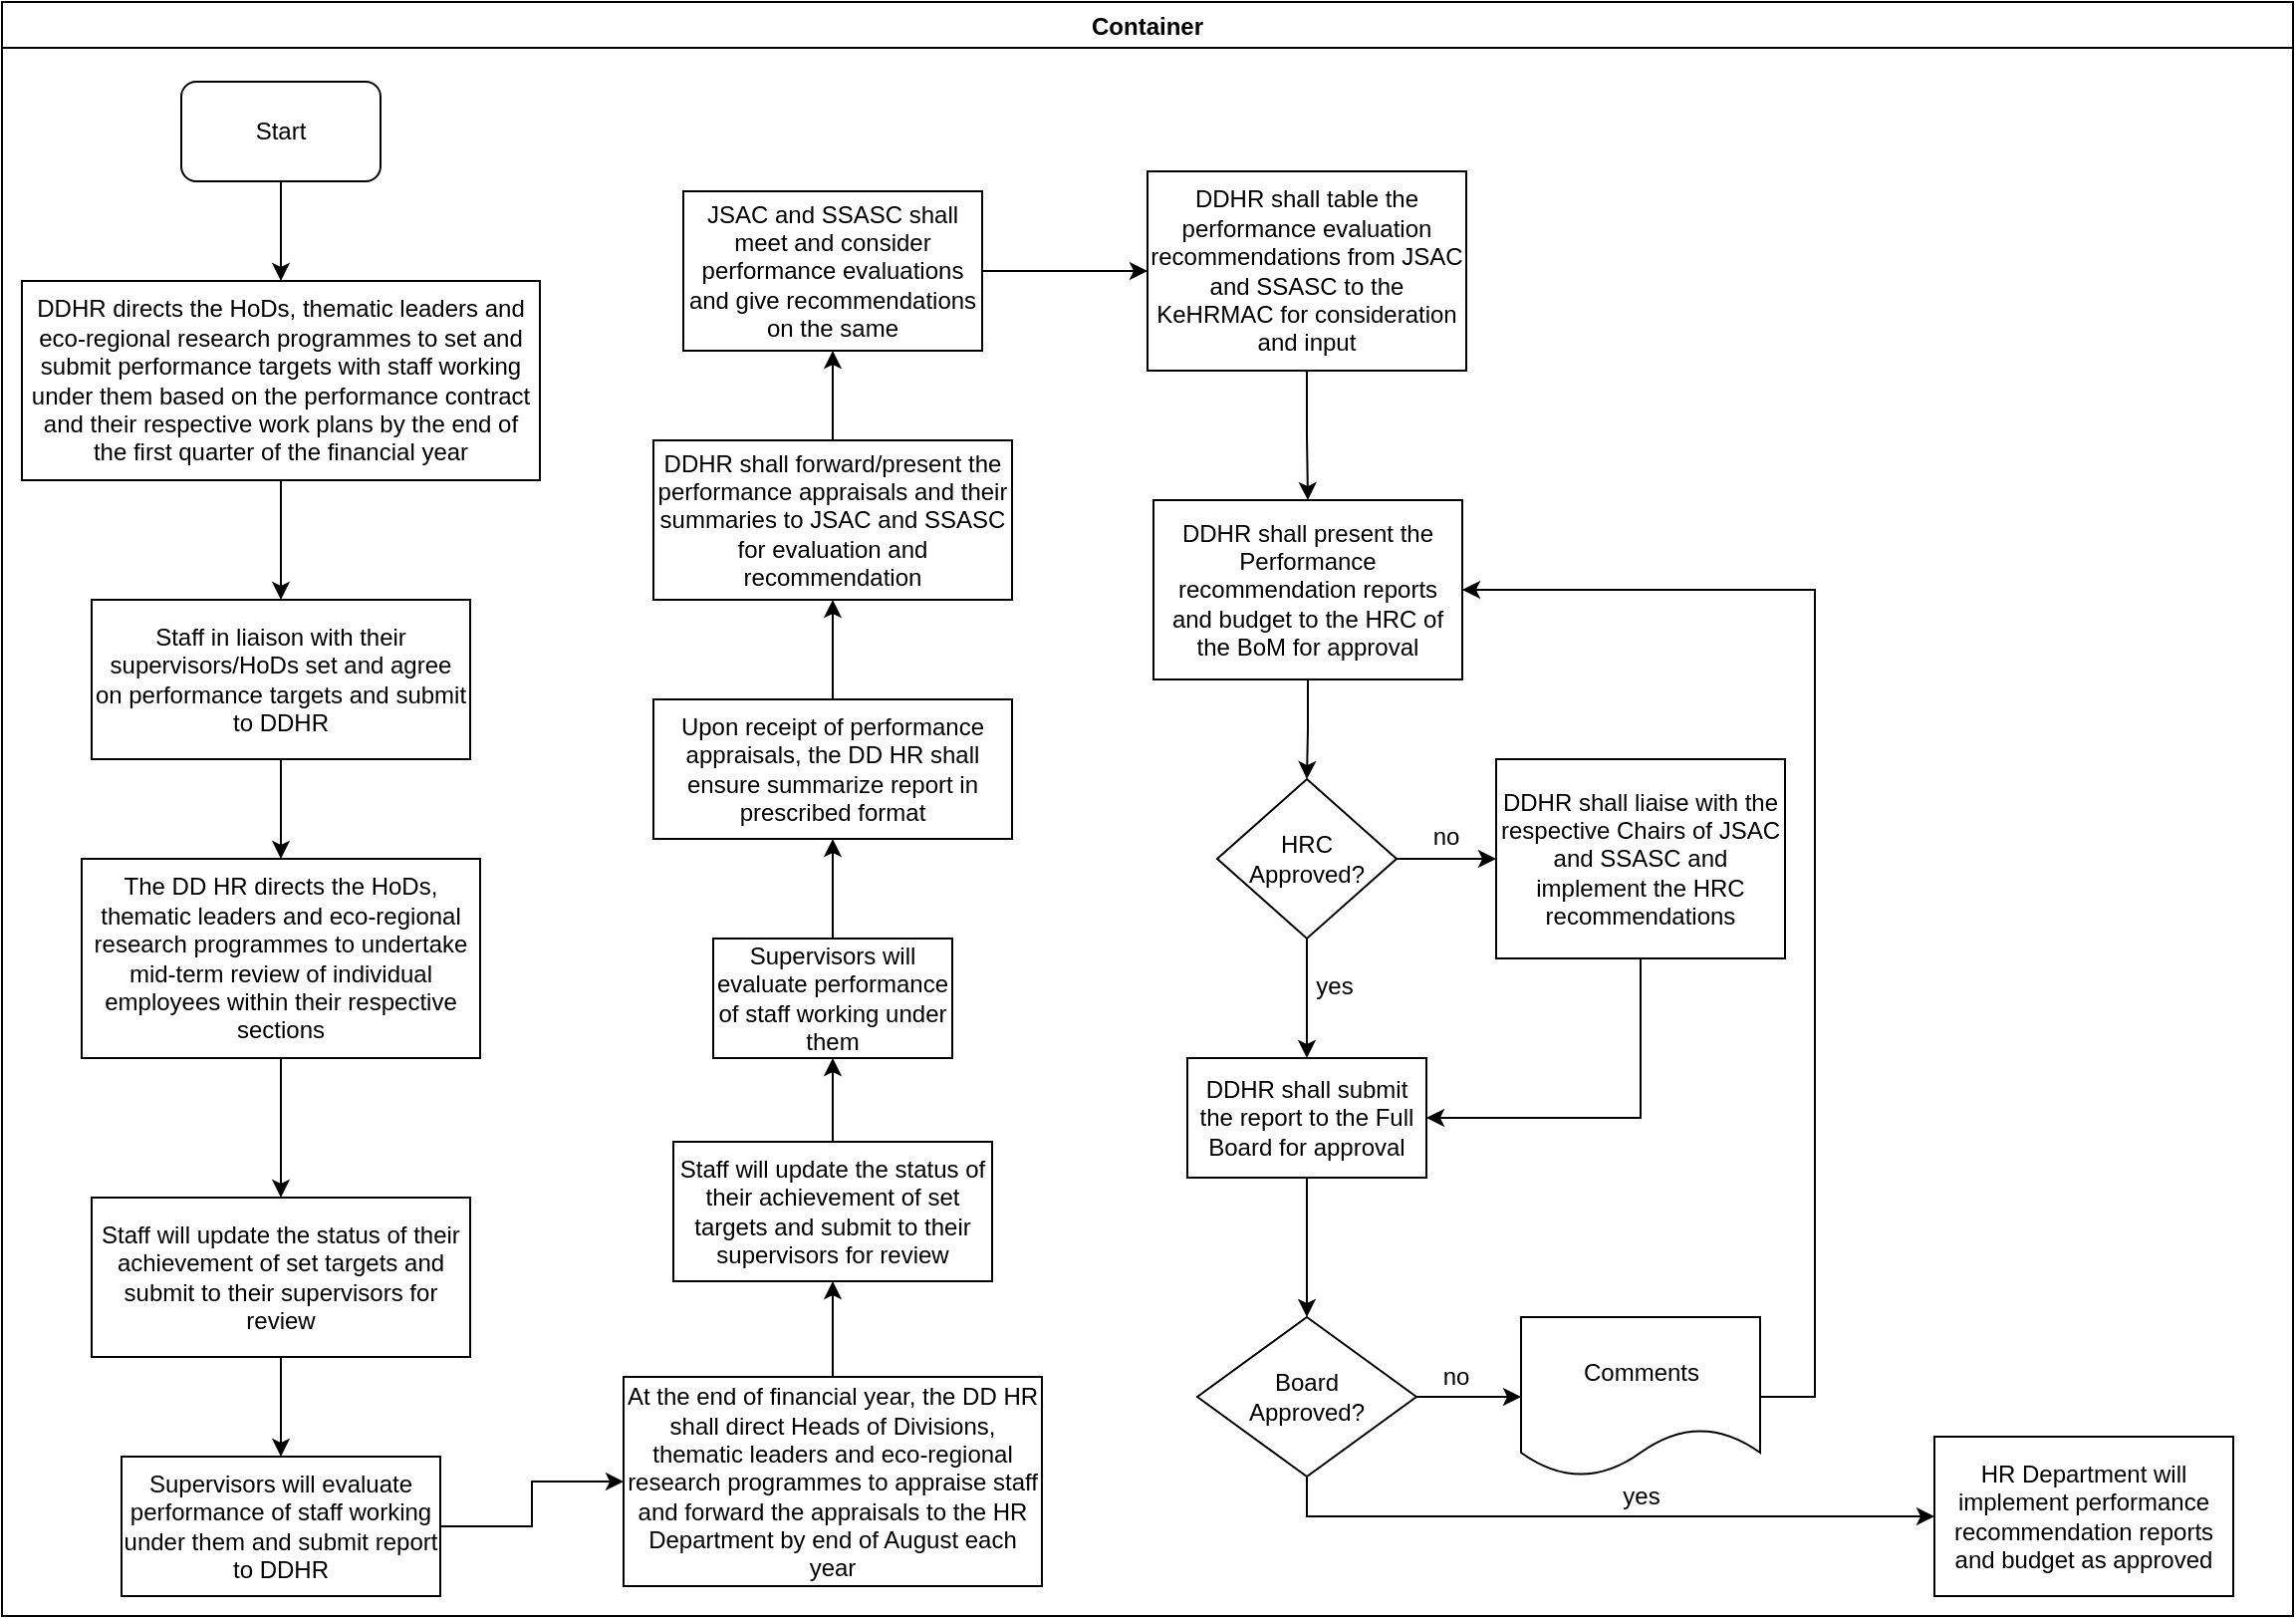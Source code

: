 <mxfile version="14.2.4" type="github">
  <diagram id="Uljw9E6sIYdNkP1f9c3i" name="Page-1">
    <mxGraphModel dx="1038" dy="547" grid="1" gridSize="10" guides="1" tooltips="1" connect="1" arrows="1" fold="1" page="1" pageScale="1" pageWidth="1169" pageHeight="827" math="0" shadow="0">
      <root>
        <mxCell id="0" />
        <mxCell id="1" parent="0" />
        <mxCell id="niNoGx1GZcgiBpnU9i2a-1" value="Container" style="swimlane;" vertex="1" parent="1">
          <mxGeometry x="10" y="10" width="1150" height="810" as="geometry" />
        </mxCell>
        <mxCell id="niNoGx1GZcgiBpnU9i2a-2" value="Start" style="rounded=1;whiteSpace=wrap;html=1;" vertex="1" parent="niNoGx1GZcgiBpnU9i2a-1">
          <mxGeometry x="90" y="40" width="100" height="50" as="geometry" />
        </mxCell>
        <mxCell id="niNoGx1GZcgiBpnU9i2a-3" value="DDHR directs the HoDs, thematic leaders and eco-regional research programmes to set and submit performance targets with staff working under them based on the performance contract and their respective work plans by the end of the first quarter of the financial year" style="rounded=0;whiteSpace=wrap;html=1;" vertex="1" parent="niNoGx1GZcgiBpnU9i2a-1">
          <mxGeometry x="10" y="140" width="260" height="100" as="geometry" />
        </mxCell>
        <mxCell id="niNoGx1GZcgiBpnU9i2a-4" value="" style="edgeStyle=orthogonalEdgeStyle;rounded=0;orthogonalLoop=1;jettySize=auto;html=1;entryX=0.5;entryY=0;entryDx=0;entryDy=0;" edge="1" parent="niNoGx1GZcgiBpnU9i2a-1" source="niNoGx1GZcgiBpnU9i2a-2" target="niNoGx1GZcgiBpnU9i2a-3">
          <mxGeometry relative="1" as="geometry">
            <mxPoint x="140" y="165" as="targetPoint" />
          </mxGeometry>
        </mxCell>
        <mxCell id="niNoGx1GZcgiBpnU9i2a-28" value="Staff in liaison with their supervisors/HoDs set and agree on performance targets and submit to DDHR" style="rounded=0;whiteSpace=wrap;html=1;" vertex="1" parent="niNoGx1GZcgiBpnU9i2a-1">
          <mxGeometry x="45" y="300" width="190" height="80" as="geometry" />
        </mxCell>
        <mxCell id="niNoGx1GZcgiBpnU9i2a-6" value="" style="edgeStyle=orthogonalEdgeStyle;rounded=0;orthogonalLoop=1;jettySize=auto;html=1;" edge="1" parent="niNoGx1GZcgiBpnU9i2a-1" source="niNoGx1GZcgiBpnU9i2a-3" target="niNoGx1GZcgiBpnU9i2a-28">
          <mxGeometry relative="1" as="geometry">
            <mxPoint x="140" y="333.5" as="targetPoint" />
          </mxGeometry>
        </mxCell>
        <mxCell id="niNoGx1GZcgiBpnU9i2a-29" value="Staff will update the status of their achievement of set targets and submit to their supervisors for review" style="rounded=0;whiteSpace=wrap;html=1;" vertex="1" parent="niNoGx1GZcgiBpnU9i2a-1">
          <mxGeometry x="45" y="600" width="190" height="80" as="geometry" />
        </mxCell>
        <mxCell id="niNoGx1GZcgiBpnU9i2a-31" value="The DD HR directs the HoDs, thematic leaders and eco-regional research programmes to undertake mid-term review of individual employees within their respective sections" style="rounded=0;whiteSpace=wrap;html=1;" vertex="1" parent="niNoGx1GZcgiBpnU9i2a-1">
          <mxGeometry x="40" y="430" width="200" height="100" as="geometry" />
        </mxCell>
        <mxCell id="niNoGx1GZcgiBpnU9i2a-32" value="" style="edgeStyle=orthogonalEdgeStyle;rounded=0;orthogonalLoop=1;jettySize=auto;html=1;" edge="1" parent="niNoGx1GZcgiBpnU9i2a-1" source="niNoGx1GZcgiBpnU9i2a-28" target="niNoGx1GZcgiBpnU9i2a-31">
          <mxGeometry relative="1" as="geometry" />
        </mxCell>
        <mxCell id="niNoGx1GZcgiBpnU9i2a-34" value="" style="edgeStyle=orthogonalEdgeStyle;rounded=0;orthogonalLoop=1;jettySize=auto;html=1;entryX=0.5;entryY=0;entryDx=0;entryDy=0;" edge="1" parent="niNoGx1GZcgiBpnU9i2a-1" source="niNoGx1GZcgiBpnU9i2a-31" target="niNoGx1GZcgiBpnU9i2a-29">
          <mxGeometry relative="1" as="geometry">
            <mxPoint x="140" y="640" as="targetPoint" />
          </mxGeometry>
        </mxCell>
        <mxCell id="niNoGx1GZcgiBpnU9i2a-35" value="Supervisors will evaluate performance of staff working under them and submit report to DDHR" style="rounded=0;whiteSpace=wrap;html=1;" vertex="1" parent="niNoGx1GZcgiBpnU9i2a-1">
          <mxGeometry x="60" y="730" width="160" height="70" as="geometry" />
        </mxCell>
        <mxCell id="niNoGx1GZcgiBpnU9i2a-36" value="" style="edgeStyle=orthogonalEdgeStyle;rounded=0;orthogonalLoop=1;jettySize=auto;html=1;" edge="1" parent="niNoGx1GZcgiBpnU9i2a-1" source="niNoGx1GZcgiBpnU9i2a-29" target="niNoGx1GZcgiBpnU9i2a-35">
          <mxGeometry relative="1" as="geometry" />
        </mxCell>
        <mxCell id="niNoGx1GZcgiBpnU9i2a-41" value="Staff will update the status of their achievement of set targets and submit to their supervisors for review" style="whiteSpace=wrap;html=1;rounded=0;" vertex="1" parent="niNoGx1GZcgiBpnU9i2a-1">
          <mxGeometry x="337" y="572" width="160" height="70" as="geometry" />
        </mxCell>
        <mxCell id="niNoGx1GZcgiBpnU9i2a-43" value="Supervisors will evaluate performance of staff working under them" style="whiteSpace=wrap;html=1;rounded=0;" vertex="1" parent="niNoGx1GZcgiBpnU9i2a-1">
          <mxGeometry x="357" y="470" width="120" height="60" as="geometry" />
        </mxCell>
        <mxCell id="niNoGx1GZcgiBpnU9i2a-44" value="" style="edgeStyle=orthogonalEdgeStyle;rounded=0;orthogonalLoop=1;jettySize=auto;html=1;" edge="1" parent="niNoGx1GZcgiBpnU9i2a-1" source="niNoGx1GZcgiBpnU9i2a-41" target="niNoGx1GZcgiBpnU9i2a-43">
          <mxGeometry relative="1" as="geometry" />
        </mxCell>
        <mxCell id="niNoGx1GZcgiBpnU9i2a-45" value="Upon receipt of performance appraisals, the DD HR shall ensure summarize report in prescribed format" style="whiteSpace=wrap;html=1;rounded=0;" vertex="1" parent="niNoGx1GZcgiBpnU9i2a-1">
          <mxGeometry x="327" y="350" width="180" height="70" as="geometry" />
        </mxCell>
        <mxCell id="niNoGx1GZcgiBpnU9i2a-46" value="" style="edgeStyle=orthogonalEdgeStyle;rounded=0;orthogonalLoop=1;jettySize=auto;html=1;" edge="1" parent="niNoGx1GZcgiBpnU9i2a-1" source="niNoGx1GZcgiBpnU9i2a-43" target="niNoGx1GZcgiBpnU9i2a-45">
          <mxGeometry relative="1" as="geometry" />
        </mxCell>
        <mxCell id="niNoGx1GZcgiBpnU9i2a-47" value="DDHR shall forward/present the performance appraisals and their summaries to JSAC and SSASC for evaluation and recommendation" style="whiteSpace=wrap;html=1;rounded=0;" vertex="1" parent="niNoGx1GZcgiBpnU9i2a-1">
          <mxGeometry x="327" y="220" width="180" height="80" as="geometry" />
        </mxCell>
        <mxCell id="niNoGx1GZcgiBpnU9i2a-48" value="" style="edgeStyle=orthogonalEdgeStyle;rounded=0;orthogonalLoop=1;jettySize=auto;html=1;" edge="1" parent="niNoGx1GZcgiBpnU9i2a-1" source="niNoGx1GZcgiBpnU9i2a-45" target="niNoGx1GZcgiBpnU9i2a-47">
          <mxGeometry relative="1" as="geometry" />
        </mxCell>
        <mxCell id="niNoGx1GZcgiBpnU9i2a-49" value="JSAC and SSASC shall meet and consider performance evaluations and give recommendations on the same" style="whiteSpace=wrap;html=1;rounded=0;" vertex="1" parent="niNoGx1GZcgiBpnU9i2a-1">
          <mxGeometry x="342" y="95" width="150" height="80" as="geometry" />
        </mxCell>
        <mxCell id="niNoGx1GZcgiBpnU9i2a-50" value="" style="edgeStyle=orthogonalEdgeStyle;rounded=0;orthogonalLoop=1;jettySize=auto;html=1;" edge="1" parent="niNoGx1GZcgiBpnU9i2a-1" source="niNoGx1GZcgiBpnU9i2a-47" target="niNoGx1GZcgiBpnU9i2a-49">
          <mxGeometry relative="1" as="geometry" />
        </mxCell>
        <mxCell id="niNoGx1GZcgiBpnU9i2a-51" value="DDHR shall table the performance evaluation recommendations from JSAC and SSASC to the KeHRMAC for consideration and input" style="whiteSpace=wrap;html=1;rounded=0;" vertex="1" parent="niNoGx1GZcgiBpnU9i2a-1">
          <mxGeometry x="575" y="85" width="160" height="100" as="geometry" />
        </mxCell>
        <mxCell id="niNoGx1GZcgiBpnU9i2a-52" value="" style="edgeStyle=orthogonalEdgeStyle;rounded=0;orthogonalLoop=1;jettySize=auto;html=1;" edge="1" parent="niNoGx1GZcgiBpnU9i2a-1" source="niNoGx1GZcgiBpnU9i2a-49" target="niNoGx1GZcgiBpnU9i2a-51">
          <mxGeometry relative="1" as="geometry" />
        </mxCell>
        <mxCell id="niNoGx1GZcgiBpnU9i2a-57" value="&lt;div&gt;HRC&lt;/div&gt;&lt;div&gt;Approved?&lt;br&gt;&lt;/div&gt;" style="rhombus;whiteSpace=wrap;html=1;" vertex="1" parent="niNoGx1GZcgiBpnU9i2a-1">
          <mxGeometry x="610" y="390" width="90" height="80" as="geometry" />
        </mxCell>
        <mxCell id="niNoGx1GZcgiBpnU9i2a-60" value="yes" style="text;html=1;strokeColor=none;fillColor=none;align=center;verticalAlign=middle;whiteSpace=wrap;rounded=0;" vertex="1" parent="niNoGx1GZcgiBpnU9i2a-1">
          <mxGeometry x="649" y="484" width="40" height="20" as="geometry" />
        </mxCell>
        <mxCell id="niNoGx1GZcgiBpnU9i2a-70" value="no" style="text;html=1;strokeColor=none;fillColor=none;align=center;verticalAlign=middle;whiteSpace=wrap;rounded=0;" vertex="1" parent="niNoGx1GZcgiBpnU9i2a-1">
          <mxGeometry x="710" y="680" width="40" height="20" as="geometry" />
        </mxCell>
        <mxCell id="niNoGx1GZcgiBpnU9i2a-72" value="Comments" style="shape=document;whiteSpace=wrap;html=1;boundedLbl=1;" vertex="1" parent="niNoGx1GZcgiBpnU9i2a-1">
          <mxGeometry x="762.5" y="660" width="120" height="80" as="geometry" />
        </mxCell>
        <mxCell id="niNoGx1GZcgiBpnU9i2a-61" value="DDHR shall liaise with the respective Chairs of JSAC and SSASC and implement the HRC recommendations" style="whiteSpace=wrap;html=1;" vertex="1" parent="niNoGx1GZcgiBpnU9i2a-1">
          <mxGeometry x="750" y="380" width="145" height="100" as="geometry" />
        </mxCell>
        <mxCell id="niNoGx1GZcgiBpnU9i2a-62" value="" style="edgeStyle=orthogonalEdgeStyle;rounded=0;orthogonalLoop=1;jettySize=auto;html=1;" edge="1" parent="niNoGx1GZcgiBpnU9i2a-1" source="niNoGx1GZcgiBpnU9i2a-57" target="niNoGx1GZcgiBpnU9i2a-61">
          <mxGeometry relative="1" as="geometry" />
        </mxCell>
        <mxCell id="niNoGx1GZcgiBpnU9i2a-75" value="HR Department will implement performance recommendation reports and budget as approved" style="whiteSpace=wrap;html=1;" vertex="1" parent="niNoGx1GZcgiBpnU9i2a-1">
          <mxGeometry x="970" y="720" width="150" height="80" as="geometry" />
        </mxCell>
        <mxCell id="niNoGx1GZcgiBpnU9i2a-77" value="yes" style="text;html=1;strokeColor=none;fillColor=none;align=center;verticalAlign=middle;whiteSpace=wrap;rounded=0;" vertex="1" parent="niNoGx1GZcgiBpnU9i2a-1">
          <mxGeometry x="802.5" y="740" width="40" height="20" as="geometry" />
        </mxCell>
        <mxCell id="niNoGx1GZcgiBpnU9i2a-42" value="" style="edgeStyle=orthogonalEdgeStyle;rounded=0;orthogonalLoop=1;jettySize=auto;html=1;" edge="1" parent="1" source="niNoGx1GZcgiBpnU9i2a-37" target="niNoGx1GZcgiBpnU9i2a-41">
          <mxGeometry relative="1" as="geometry" />
        </mxCell>
        <mxCell id="niNoGx1GZcgiBpnU9i2a-37" value="At the end of financial year, the DD HR shall direct Heads of Divisions, thematic leaders and eco-regional research programmes to appraise staff and forward the appraisals to the HR Department by end of August each year" style="whiteSpace=wrap;html=1;rounded=0;" vertex="1" parent="1">
          <mxGeometry x="322" y="700" width="210" height="105" as="geometry" />
        </mxCell>
        <mxCell id="niNoGx1GZcgiBpnU9i2a-38" value="" style="edgeStyle=orthogonalEdgeStyle;rounded=0;orthogonalLoop=1;jettySize=auto;html=1;" edge="1" parent="1" source="niNoGx1GZcgiBpnU9i2a-35" target="niNoGx1GZcgiBpnU9i2a-37">
          <mxGeometry relative="1" as="geometry" />
        </mxCell>
        <mxCell id="niNoGx1GZcgiBpnU9i2a-56" value="" style="edgeStyle=orthogonalEdgeStyle;rounded=0;orthogonalLoop=1;jettySize=auto;html=1;" edge="1" parent="1" source="niNoGx1GZcgiBpnU9i2a-53" target="niNoGx1GZcgiBpnU9i2a-57">
          <mxGeometry relative="1" as="geometry">
            <mxPoint x="665.5" y="400" as="targetPoint" />
          </mxGeometry>
        </mxCell>
        <mxCell id="niNoGx1GZcgiBpnU9i2a-53" value="DDHR shall present the Performance recommendation reports and budget to the HRC of the BoM for approval" style="whiteSpace=wrap;html=1;rounded=0;" vertex="1" parent="1">
          <mxGeometry x="588" y="260" width="155" height="90" as="geometry" />
        </mxCell>
        <mxCell id="niNoGx1GZcgiBpnU9i2a-54" value="" style="edgeStyle=orthogonalEdgeStyle;rounded=0;orthogonalLoop=1;jettySize=auto;html=1;" edge="1" parent="1" source="niNoGx1GZcgiBpnU9i2a-51" target="niNoGx1GZcgiBpnU9i2a-53">
          <mxGeometry relative="1" as="geometry" />
        </mxCell>
        <mxCell id="niNoGx1GZcgiBpnU9i2a-66" value="" style="edgeStyle=orthogonalEdgeStyle;rounded=0;orthogonalLoop=1;jettySize=auto;html=1;" edge="1" parent="1" source="niNoGx1GZcgiBpnU9i2a-58" target="niNoGx1GZcgiBpnU9i2a-65">
          <mxGeometry relative="1" as="geometry" />
        </mxCell>
        <mxCell id="niNoGx1GZcgiBpnU9i2a-58" value="DDHR shall submit the report to the Full Board for approval" style="whiteSpace=wrap;html=1;" vertex="1" parent="1">
          <mxGeometry x="605" y="540" width="120" height="60" as="geometry" />
        </mxCell>
        <mxCell id="niNoGx1GZcgiBpnU9i2a-59" value="" style="edgeStyle=orthogonalEdgeStyle;rounded=0;orthogonalLoop=1;jettySize=auto;html=1;" edge="1" parent="1" source="niNoGx1GZcgiBpnU9i2a-57" target="niNoGx1GZcgiBpnU9i2a-58">
          <mxGeometry relative="1" as="geometry" />
        </mxCell>
        <mxCell id="niNoGx1GZcgiBpnU9i2a-64" value="" style="edgeStyle=orthogonalEdgeStyle;rounded=0;orthogonalLoop=1;jettySize=auto;html=1;entryX=1;entryY=0.5;entryDx=0;entryDy=0;exitX=0.5;exitY=1;exitDx=0;exitDy=0;" edge="1" parent="1" source="niNoGx1GZcgiBpnU9i2a-61" target="niNoGx1GZcgiBpnU9i2a-58">
          <mxGeometry relative="1" as="geometry">
            <mxPoint x="847.5" y="590" as="targetPoint" />
            <Array as="points">
              <mxPoint x="833" y="570" />
            </Array>
          </mxGeometry>
        </mxCell>
        <mxCell id="niNoGx1GZcgiBpnU9i2a-68" value="" style="edgeStyle=orthogonalEdgeStyle;rounded=0;orthogonalLoop=1;jettySize=auto;html=1;" edge="1" parent="1" source="niNoGx1GZcgiBpnU9i2a-65" target="niNoGx1GZcgiBpnU9i2a-72">
          <mxGeometry relative="1" as="geometry">
            <mxPoint x="795" y="710" as="targetPoint" />
          </mxGeometry>
        </mxCell>
        <mxCell id="niNoGx1GZcgiBpnU9i2a-79" value="" style="edgeStyle=orthogonalEdgeStyle;rounded=0;orthogonalLoop=1;jettySize=auto;html=1;entryX=0;entryY=0.5;entryDx=0;entryDy=0;" edge="1" parent="1" source="niNoGx1GZcgiBpnU9i2a-65" target="niNoGx1GZcgiBpnU9i2a-75">
          <mxGeometry relative="1" as="geometry">
            <mxPoint x="665" y="830" as="targetPoint" />
            <Array as="points">
              <mxPoint x="665" y="770" />
            </Array>
          </mxGeometry>
        </mxCell>
        <mxCell id="niNoGx1GZcgiBpnU9i2a-65" value="&lt;div&gt;Board&lt;/div&gt;&lt;div&gt;Approved?&lt;br&gt;&lt;/div&gt;" style="rhombus;whiteSpace=wrap;html=1;" vertex="1" parent="1">
          <mxGeometry x="610" y="670" width="110" height="80" as="geometry" />
        </mxCell>
        <mxCell id="niNoGx1GZcgiBpnU9i2a-69" value="no" style="text;html=1;strokeColor=none;fillColor=none;align=center;verticalAlign=middle;whiteSpace=wrap;rounded=0;" vertex="1" parent="1">
          <mxGeometry x="715" y="419" width="40" height="20" as="geometry" />
        </mxCell>
        <mxCell id="niNoGx1GZcgiBpnU9i2a-74" value="" style="edgeStyle=orthogonalEdgeStyle;rounded=0;orthogonalLoop=1;jettySize=auto;html=1;entryX=1;entryY=0.5;entryDx=0;entryDy=0;" edge="1" parent="1" source="niNoGx1GZcgiBpnU9i2a-72" target="niNoGx1GZcgiBpnU9i2a-53">
          <mxGeometry relative="1" as="geometry">
            <mxPoint x="990" y="710" as="targetPoint" />
            <Array as="points">
              <mxPoint x="920" y="710" />
              <mxPoint x="920" y="305" />
            </Array>
          </mxGeometry>
        </mxCell>
      </root>
    </mxGraphModel>
  </diagram>
</mxfile>
